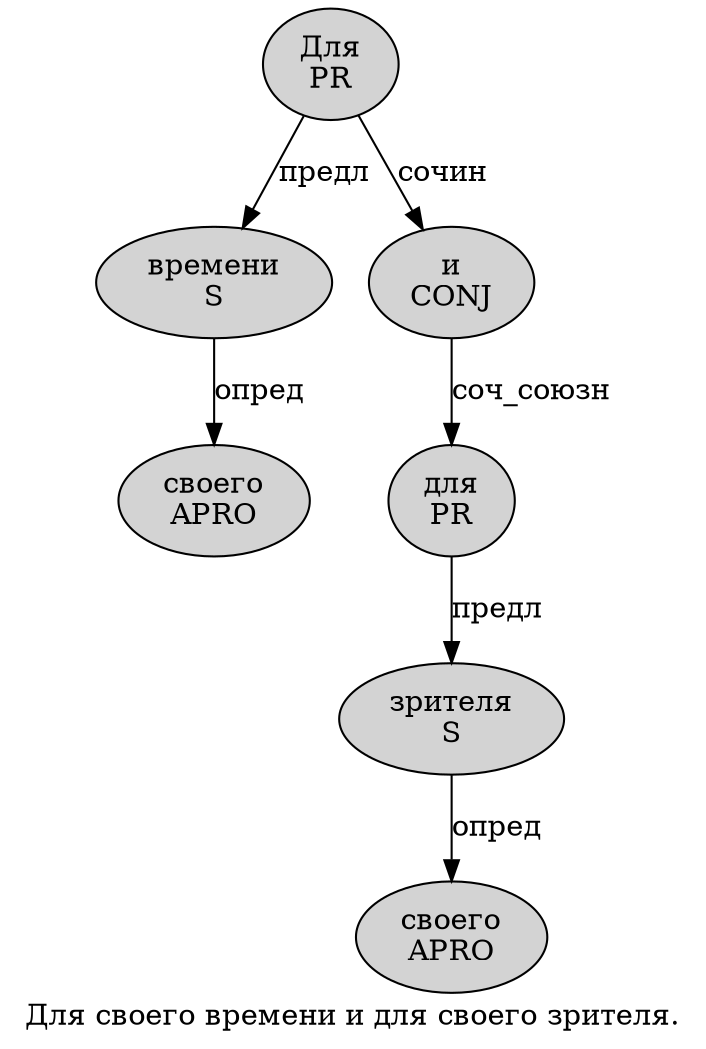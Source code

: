 digraph SENTENCE_622 {
	graph [label="Для своего времени и для своего зрителя."]
	node [style=filled]
		0 [label="Для
PR" color="" fillcolor=lightgray penwidth=1 shape=ellipse]
		1 [label="своего
APRO" color="" fillcolor=lightgray penwidth=1 shape=ellipse]
		2 [label="времени
S" color="" fillcolor=lightgray penwidth=1 shape=ellipse]
		3 [label="и
CONJ" color="" fillcolor=lightgray penwidth=1 shape=ellipse]
		4 [label="для
PR" color="" fillcolor=lightgray penwidth=1 shape=ellipse]
		5 [label="своего
APRO" color="" fillcolor=lightgray penwidth=1 shape=ellipse]
		6 [label="зрителя
S" color="" fillcolor=lightgray penwidth=1 shape=ellipse]
			2 -> 1 [label="опред"]
			4 -> 6 [label="предл"]
			6 -> 5 [label="опред"]
			3 -> 4 [label="соч_союзн"]
			0 -> 2 [label="предл"]
			0 -> 3 [label="сочин"]
}